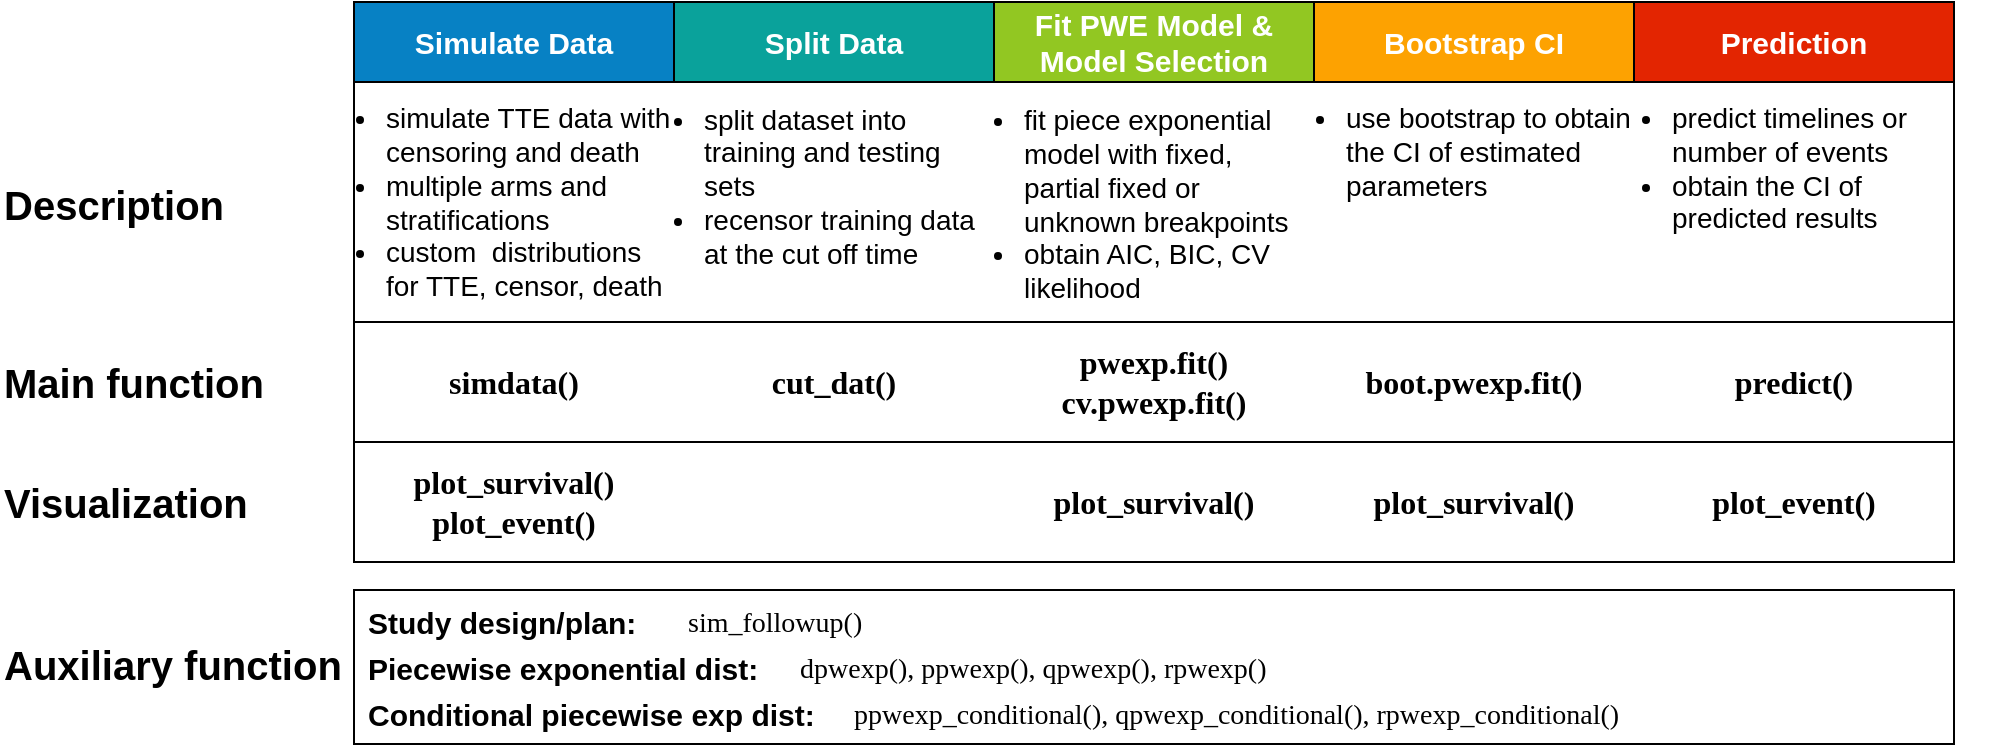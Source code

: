 <mxfile version="21.3.5" type="device">
  <diagram name="Page-1" id="GcsSYwR-1EW51ADL5NTL">
    <mxGraphModel dx="1434" dy="796" grid="0" gridSize="10" guides="1" tooltips="1" connect="1" arrows="1" fold="1" page="1" pageScale="1" pageWidth="850" pageHeight="1100" math="0" shadow="0">
      <root>
        <mxCell id="0" />
        <mxCell id="1" parent="0" />
        <mxCell id="GCYgzdkRUOrWLfcpFG6K-26" value="" style="rounded=0;whiteSpace=wrap;html=1;fillColor=none;" parent="1" vertex="1">
          <mxGeometry x="250" y="510" width="800" height="60" as="geometry" />
        </mxCell>
        <mxCell id="GCYgzdkRUOrWLfcpFG6K-33" value="" style="rounded=0;whiteSpace=wrap;html=1;fillColor=none;" parent="1" vertex="1">
          <mxGeometry x="250" y="584" width="800" height="77" as="geometry" />
        </mxCell>
        <mxCell id="GCYgzdkRUOrWLfcpFG6K-24" value="" style="rounded=0;whiteSpace=wrap;html=1;fillColor=none;" parent="1" vertex="1">
          <mxGeometry x="250" y="450" width="800" height="60" as="geometry" />
        </mxCell>
        <mxCell id="GCYgzdkRUOrWLfcpFG6K-3" value="Simulate Data" style="rounded=0;whiteSpace=wrap;html=1;fontSize=15;fillColor=#0781c4;fontColor=#FFFFFF;fontStyle=1" parent="1" vertex="1">
          <mxGeometry x="250" y="290" width="160" height="40" as="geometry" />
        </mxCell>
        <mxCell id="GCYgzdkRUOrWLfcpFG6K-4" value="Split Data" style="rounded=0;whiteSpace=wrap;html=1;fontSize=15;fillColor=#0aa29b;fontColor=#FFFFFF;fontStyle=1" parent="1" vertex="1">
          <mxGeometry x="410" y="290" width="160" height="40" as="geometry" />
        </mxCell>
        <mxCell id="GCYgzdkRUOrWLfcpFG6K-5" value="Fit PWE Model &amp;amp; Model Selection" style="rounded=0;whiteSpace=wrap;html=1;fontSize=15;fillColor=#92c722;fontColor=#FFFFFF;fontStyle=1" parent="1" vertex="1">
          <mxGeometry x="570" y="290" width="160" height="40" as="geometry" />
        </mxCell>
        <mxCell id="GCYgzdkRUOrWLfcpFG6K-6" value="Prediction" style="rounded=0;whiteSpace=wrap;html=1;fontSize=15;fillColor=#e32501;fontColor=#FFFFFF;fontStyle=1" parent="1" vertex="1">
          <mxGeometry x="890" y="290" width="160" height="40" as="geometry" />
        </mxCell>
        <mxCell id="GCYgzdkRUOrWLfcpFG6K-8" value="&lt;font data-font-src=&quot;https://fonts.googleapis.com/css?family=IBM+Plex+Mono&quot; face=&quot;IBM Plex Mono&quot; style=&quot;font-size: 16px;&quot;&gt;simdata()&lt;/font&gt;" style="text;html=1;strokeColor=none;fillColor=none;align=center;verticalAlign=middle;whiteSpace=wrap;rounded=0;fontSize=16;fontStyle=1" parent="1" vertex="1">
          <mxGeometry x="275" y="455" width="110" height="50" as="geometry" />
        </mxCell>
        <mxCell id="GCYgzdkRUOrWLfcpFG6K-9" value="&lt;font data-font-src=&quot;https://fonts.googleapis.com/css?family=IBM+Plex+Mono&quot; face=&quot;IBM Plex Mono&quot; style=&quot;font-size: 16px;&quot;&gt;cut_dat()&lt;/font&gt;" style="text;html=1;strokeColor=none;fillColor=none;align=center;verticalAlign=middle;whiteSpace=wrap;rounded=0;fontSize=16;fontStyle=1" parent="1" vertex="1">
          <mxGeometry x="435" y="455" width="110" height="50" as="geometry" />
        </mxCell>
        <mxCell id="GCYgzdkRUOrWLfcpFG6K-10" value="&lt;font data-font-src=&quot;https://fonts.googleapis.com/css?family=IBM+Plex+Mono&quot; face=&quot;IBM Plex Mono&quot; style=&quot;font-size: 16px;&quot;&gt;pwexp.fit()&lt;br&gt;cv.pwexp.fit()&lt;br&gt;&lt;/font&gt;" style="text;html=1;strokeColor=none;fillColor=none;align=center;verticalAlign=middle;whiteSpace=wrap;rounded=0;fontSize=16;fontStyle=1" parent="1" vertex="1">
          <mxGeometry x="595" y="455" width="110" height="50" as="geometry" />
        </mxCell>
        <mxCell id="GCYgzdkRUOrWLfcpFG6K-12" value="Bootstrap CI" style="rounded=0;whiteSpace=wrap;html=1;fontSize=15;fillColor=#fda201;fontColor=#FFFFFF;fontStyle=1" parent="1" vertex="1">
          <mxGeometry x="730" y="290" width="160" height="40" as="geometry" />
        </mxCell>
        <mxCell id="GCYgzdkRUOrWLfcpFG6K-13" value="&lt;font data-font-src=&quot;https://fonts.googleapis.com/css?family=IBM+Plex+Mono&quot; face=&quot;IBM Plex Mono&quot; style=&quot;font-size: 16px;&quot;&gt;boot.pwexp.fit()&lt;/font&gt;" style="text;html=1;strokeColor=none;fillColor=none;align=center;verticalAlign=middle;whiteSpace=wrap;rounded=0;fontSize=16;fontStyle=1" parent="1" vertex="1">
          <mxGeometry x="755" y="455" width="110" height="50" as="geometry" />
        </mxCell>
        <mxCell id="GCYgzdkRUOrWLfcpFG6K-14" value="&lt;font data-font-src=&quot;https://fonts.googleapis.com/css?family=IBM+Plex+Mono&quot; face=&quot;IBM Plex Mono&quot; style=&quot;font-size: 16px;&quot;&gt;predict()&lt;/font&gt;" style="text;html=1;strokeColor=none;fillColor=none;align=center;verticalAlign=middle;whiteSpace=wrap;rounded=0;fontSize=16;fontStyle=1" parent="1" vertex="1">
          <mxGeometry x="915" y="455" width="110" height="50" as="geometry" />
        </mxCell>
        <mxCell id="GCYgzdkRUOrWLfcpFG6K-16" value="&lt;font data-font-src=&quot;https://fonts.googleapis.com/css?family=IBM+Plex+Mono&quot; face=&quot;IBM Plex Mono&quot; style=&quot;font-size: 14px;&quot;&gt;dpwexp(), ppwexp(), qpwexp(), rpwexp()&lt;br style=&quot;font-size: 14px;&quot;&gt;&lt;/font&gt;" style="text;html=1;strokeColor=none;fillColor=none;align=left;verticalAlign=middle;whiteSpace=wrap;rounded=0;fontSize=14;fontStyle=0" parent="1" vertex="1">
          <mxGeometry x="471" y="610" width="520" height="26" as="geometry" />
        </mxCell>
        <mxCell id="GCYgzdkRUOrWLfcpFG6K-17" value="&lt;font data-font-src=&quot;https://fonts.googleapis.com/css?family=IBM+Plex+Mono&quot; face=&quot;IBM Plex Mono&quot; style=&quot;font-size: 14px;&quot;&gt;ppwexp_conditional(),&amp;nbsp;qpwexp_conditional(),&amp;nbsp;rpwexp_conditional()&lt;br style=&quot;font-size: 14px;&quot;&gt;&lt;/font&gt;" style="text;html=1;strokeColor=none;fillColor=none;align=left;verticalAlign=middle;whiteSpace=wrap;rounded=0;fontSize=14;fontStyle=0" parent="1" vertex="1">
          <mxGeometry x="498" y="630" width="578" height="32" as="geometry" />
        </mxCell>
        <mxCell id="GCYgzdkRUOrWLfcpFG6K-18" value="&lt;font data-font-src=&quot;https://fonts.googleapis.com/css?family=IBM+Plex+Mono&quot; face=&quot;IBM Plex Mono&quot; style=&quot;font-size: 16px;&quot;&gt;plot_survival()&lt;br&gt;plot_event()&lt;br&gt;&lt;/font&gt;" style="text;html=1;strokeColor=none;fillColor=none;align=center;verticalAlign=middle;whiteSpace=wrap;rounded=0;fontSize=16;fontStyle=1" parent="1" vertex="1">
          <mxGeometry x="275" y="500" width="110" height="80" as="geometry" />
        </mxCell>
        <mxCell id="GCYgzdkRUOrWLfcpFG6K-19" value="&lt;font data-font-src=&quot;https://fonts.googleapis.com/css?family=IBM+Plex+Mono&quot; face=&quot;IBM Plex Mono&quot; style=&quot;font-size: 16px;&quot;&gt;plot_survival()&lt;br&gt;&lt;/font&gt;" style="text;html=1;strokeColor=none;fillColor=none;align=center;verticalAlign=middle;whiteSpace=wrap;rounded=0;fontSize=16;fontStyle=1" parent="1" vertex="1">
          <mxGeometry x="595" y="500" width="110" height="80" as="geometry" />
        </mxCell>
        <mxCell id="GCYgzdkRUOrWLfcpFG6K-20" value="&lt;font data-font-src=&quot;https://fonts.googleapis.com/css?family=IBM+Plex+Mono&quot; face=&quot;IBM Plex Mono&quot; style=&quot;font-size: 16px;&quot;&gt;plot_event()&lt;br&gt;&lt;/font&gt;" style="text;html=1;strokeColor=none;fillColor=none;align=center;verticalAlign=middle;whiteSpace=wrap;rounded=0;fontSize=16;fontStyle=1" parent="1" vertex="1">
          <mxGeometry x="915" y="500" width="110" height="80" as="geometry" />
        </mxCell>
        <mxCell id="GCYgzdkRUOrWLfcpFG6K-25" value="Main function" style="text;html=1;strokeColor=none;fillColor=none;align=left;verticalAlign=middle;whiteSpace=wrap;rounded=0;fontStyle=1;fontSize=20;" parent="1" vertex="1">
          <mxGeometry x="73" y="465" width="145" height="30" as="geometry" />
        </mxCell>
        <mxCell id="GCYgzdkRUOrWLfcpFG6K-32" value="Visualization" style="text;html=1;strokeColor=none;fillColor=none;align=left;verticalAlign=middle;whiteSpace=wrap;rounded=0;fontStyle=1;fontSize=20;" parent="1" vertex="1">
          <mxGeometry x="73" y="522.5" width="145" height="35" as="geometry" />
        </mxCell>
        <mxCell id="GCYgzdkRUOrWLfcpFG6K-34" value="Auxiliary function" style="text;html=1;strokeColor=none;fillColor=none;align=left;verticalAlign=middle;whiteSpace=wrap;rounded=0;fontStyle=1;fontSize=20;" parent="1" vertex="1">
          <mxGeometry x="73" y="603" width="175" height="35" as="geometry" />
        </mxCell>
        <mxCell id="GCYgzdkRUOrWLfcpFG6K-35" value="" style="rounded=0;whiteSpace=wrap;html=1;fillColor=none;" parent="1" vertex="1">
          <mxGeometry x="250" y="330" width="800" height="120" as="geometry" />
        </mxCell>
        <mxCell id="GCYgzdkRUOrWLfcpFG6K-41" value="Description" style="text;html=1;strokeColor=none;fillColor=none;align=left;verticalAlign=middle;whiteSpace=wrap;rounded=0;fontStyle=1;fontSize=20;" parent="1" vertex="1">
          <mxGeometry x="73" y="376" width="145" height="30" as="geometry" />
        </mxCell>
        <mxCell id="GCYgzdkRUOrWLfcpFG6K-45" value="&lt;ul style=&quot;&quot;&gt;&lt;li style=&quot;font-size: 14px;&quot;&gt;&lt;span style=&quot;font-weight: 400;&quot;&gt;use bootstrap to obtain the CI of estimated parameters&lt;/span&gt;&lt;/li&gt;&lt;/ul&gt;" style="text;html=1;strokeColor=none;fillColor=none;align=left;verticalAlign=middle;whiteSpace=wrap;rounded=0;fontSize=14;fontStyle=1" parent="1" vertex="1">
          <mxGeometry x="704" y="307.5" width="188" height="115" as="geometry" />
        </mxCell>
        <mxCell id="GCYgzdkRUOrWLfcpFG6K-46" value="&lt;ul style=&quot;&quot;&gt;&lt;li style=&quot;font-size: 14px;&quot;&gt;&lt;span style=&quot;font-weight: 400;&quot;&gt;predict timelines or number of events&lt;/span&gt;&lt;/li&gt;&lt;li style=&quot;font-size: 14px;&quot;&gt;&lt;span style=&quot;font-weight: 400;&quot;&gt;obtain the CI of predicted results&lt;/span&gt;&lt;/li&gt;&lt;/ul&gt;" style="text;html=1;strokeColor=none;fillColor=none;align=left;verticalAlign=middle;whiteSpace=wrap;rounded=0;fontSize=14;fontStyle=1" parent="1" vertex="1">
          <mxGeometry x="867" y="315.5" width="188" height="115" as="geometry" />
        </mxCell>
        <mxCell id="GCYgzdkRUOrWLfcpFG6K-57" value="&lt;ul style=&quot;&quot;&gt;&lt;li style=&quot;font-size: 14px;&quot;&gt;&lt;span style=&quot;font-weight: 400;&quot;&gt;split dataset into training and testing sets&lt;/span&gt;&lt;/li&gt;&lt;li style=&quot;font-size: 14px;&quot;&gt;&lt;span style=&quot;font-weight: 400;&quot;&gt;recensor training data at the cut off time&lt;/span&gt;&lt;/li&gt;&lt;/ul&gt;" style="text;html=1;strokeColor=none;fillColor=none;align=left;verticalAlign=middle;whiteSpace=wrap;rounded=0;fontSize=14;fontStyle=1" parent="1" vertex="1">
          <mxGeometry x="383" y="324.5" width="188" height="115" as="geometry" />
        </mxCell>
        <mxCell id="GCYgzdkRUOrWLfcpFG6K-58" value="&lt;ul style=&quot;&quot;&gt;&lt;li style=&quot;font-size: 14px;&quot;&gt;&lt;font data-font-src=&quot;https://fonts.googleapis.com/css?family=IBM+Plex+Mono&quot; style=&quot;font-size: 14px; font-weight: normal;&quot;&gt;simulate TTE data with censoring and death&lt;/font&gt;&lt;/li&gt;&lt;li style=&quot;font-size: 14px;&quot;&gt;&lt;span style=&quot;font-weight: 400; font-size: 14px;&quot;&gt;multiple arms and stratifications&lt;/span&gt;&lt;/li&gt;&lt;li style=&quot;&quot;&gt;&lt;span style=&quot;font-weight: 400;&quot;&gt;custom&amp;nbsp; distributions for TTE, censor, death&lt;/span&gt;&lt;/li&gt;&lt;/ul&gt;" style="text;html=1;strokeColor=none;fillColor=none;align=left;verticalAlign=middle;whiteSpace=wrap;rounded=0;fontSize=14;fontStyle=1;spacing=2;" parent="1" vertex="1">
          <mxGeometry x="224" y="332.5" width="188" height="115" as="geometry" />
        </mxCell>
        <mxCell id="GCYgzdkRUOrWLfcpFG6K-59" value="&lt;ul style=&quot;&quot;&gt;&lt;li style=&quot;font-size: 14px;&quot;&gt;&lt;span style=&quot;font-weight: 400;&quot;&gt;fit piece exponential model with fixed, partial fixed or unknown breakpoints&lt;/span&gt;&lt;/li&gt;&lt;li style=&quot;font-size: 14px;&quot;&gt;&lt;span style=&quot;font-weight: 400;&quot;&gt;obtain AIC, BIC, CV likelihood&lt;/span&gt;&lt;/li&gt;&lt;/ul&gt;" style="text;html=1;strokeColor=none;fillColor=none;align=left;verticalAlign=middle;whiteSpace=wrap;rounded=0;fontSize=14;fontStyle=1" parent="1" vertex="1">
          <mxGeometry x="543" y="333.5" width="188" height="115" as="geometry" />
        </mxCell>
        <mxCell id="GCYgzdkRUOrWLfcpFG6K-60" value="&lt;font data-font-src=&quot;https://fonts.googleapis.com/css?family=IBM+Plex+Mono&quot; face=&quot;IBM Plex Mono&quot; style=&quot;font-size: 16px;&quot;&gt;plot_survival()&lt;br&gt;&lt;/font&gt;" style="text;html=1;strokeColor=none;fillColor=none;align=center;verticalAlign=middle;whiteSpace=wrap;rounded=0;fontSize=16;fontStyle=1" parent="1" vertex="1">
          <mxGeometry x="755" y="500" width="110" height="80" as="geometry" />
        </mxCell>
        <mxCell id="H9Ek8xvAszThuOrMYr3f-3" value="Study design/plan:" style="text;html=1;strokeColor=none;fillColor=none;align=left;verticalAlign=middle;whiteSpace=wrap;rounded=0;fontSize=15;fontStyle=1" vertex="1" parent="1">
          <mxGeometry x="255" y="585" width="167" height="30" as="geometry" />
        </mxCell>
        <mxCell id="H9Ek8xvAszThuOrMYr3f-4" value="Piecewise exponential dist:" style="text;html=1;strokeColor=none;fillColor=none;align=left;verticalAlign=middle;whiteSpace=wrap;rounded=0;fontSize=15;fontStyle=1" vertex="1" parent="1">
          <mxGeometry x="255" y="608" width="258" height="30" as="geometry" />
        </mxCell>
        <mxCell id="H9Ek8xvAszThuOrMYr3f-5" value="Conditional piecewise exp dist:" style="text;html=1;strokeColor=none;fillColor=none;align=left;verticalAlign=middle;whiteSpace=wrap;rounded=0;fontSize=15;fontStyle=1" vertex="1" parent="1">
          <mxGeometry x="255" y="631" width="235" height="30" as="geometry" />
        </mxCell>
        <mxCell id="H9Ek8xvAszThuOrMYr3f-6" value="&lt;font data-font-src=&quot;https://fonts.googleapis.com/css?family=IBM+Plex+Mono&quot; face=&quot;IBM Plex Mono&quot; style=&quot;font-size: 14px;&quot;&gt;sim_followup()&lt;br style=&quot;font-size: 14px;&quot;&gt;&lt;/font&gt;" style="text;html=1;strokeColor=none;fillColor=none;align=left;verticalAlign=middle;whiteSpace=wrap;rounded=0;fontSize=14;fontStyle=0" vertex="1" parent="1">
          <mxGeometry x="415" y="587" width="520" height="26" as="geometry" />
        </mxCell>
      </root>
    </mxGraphModel>
  </diagram>
</mxfile>
